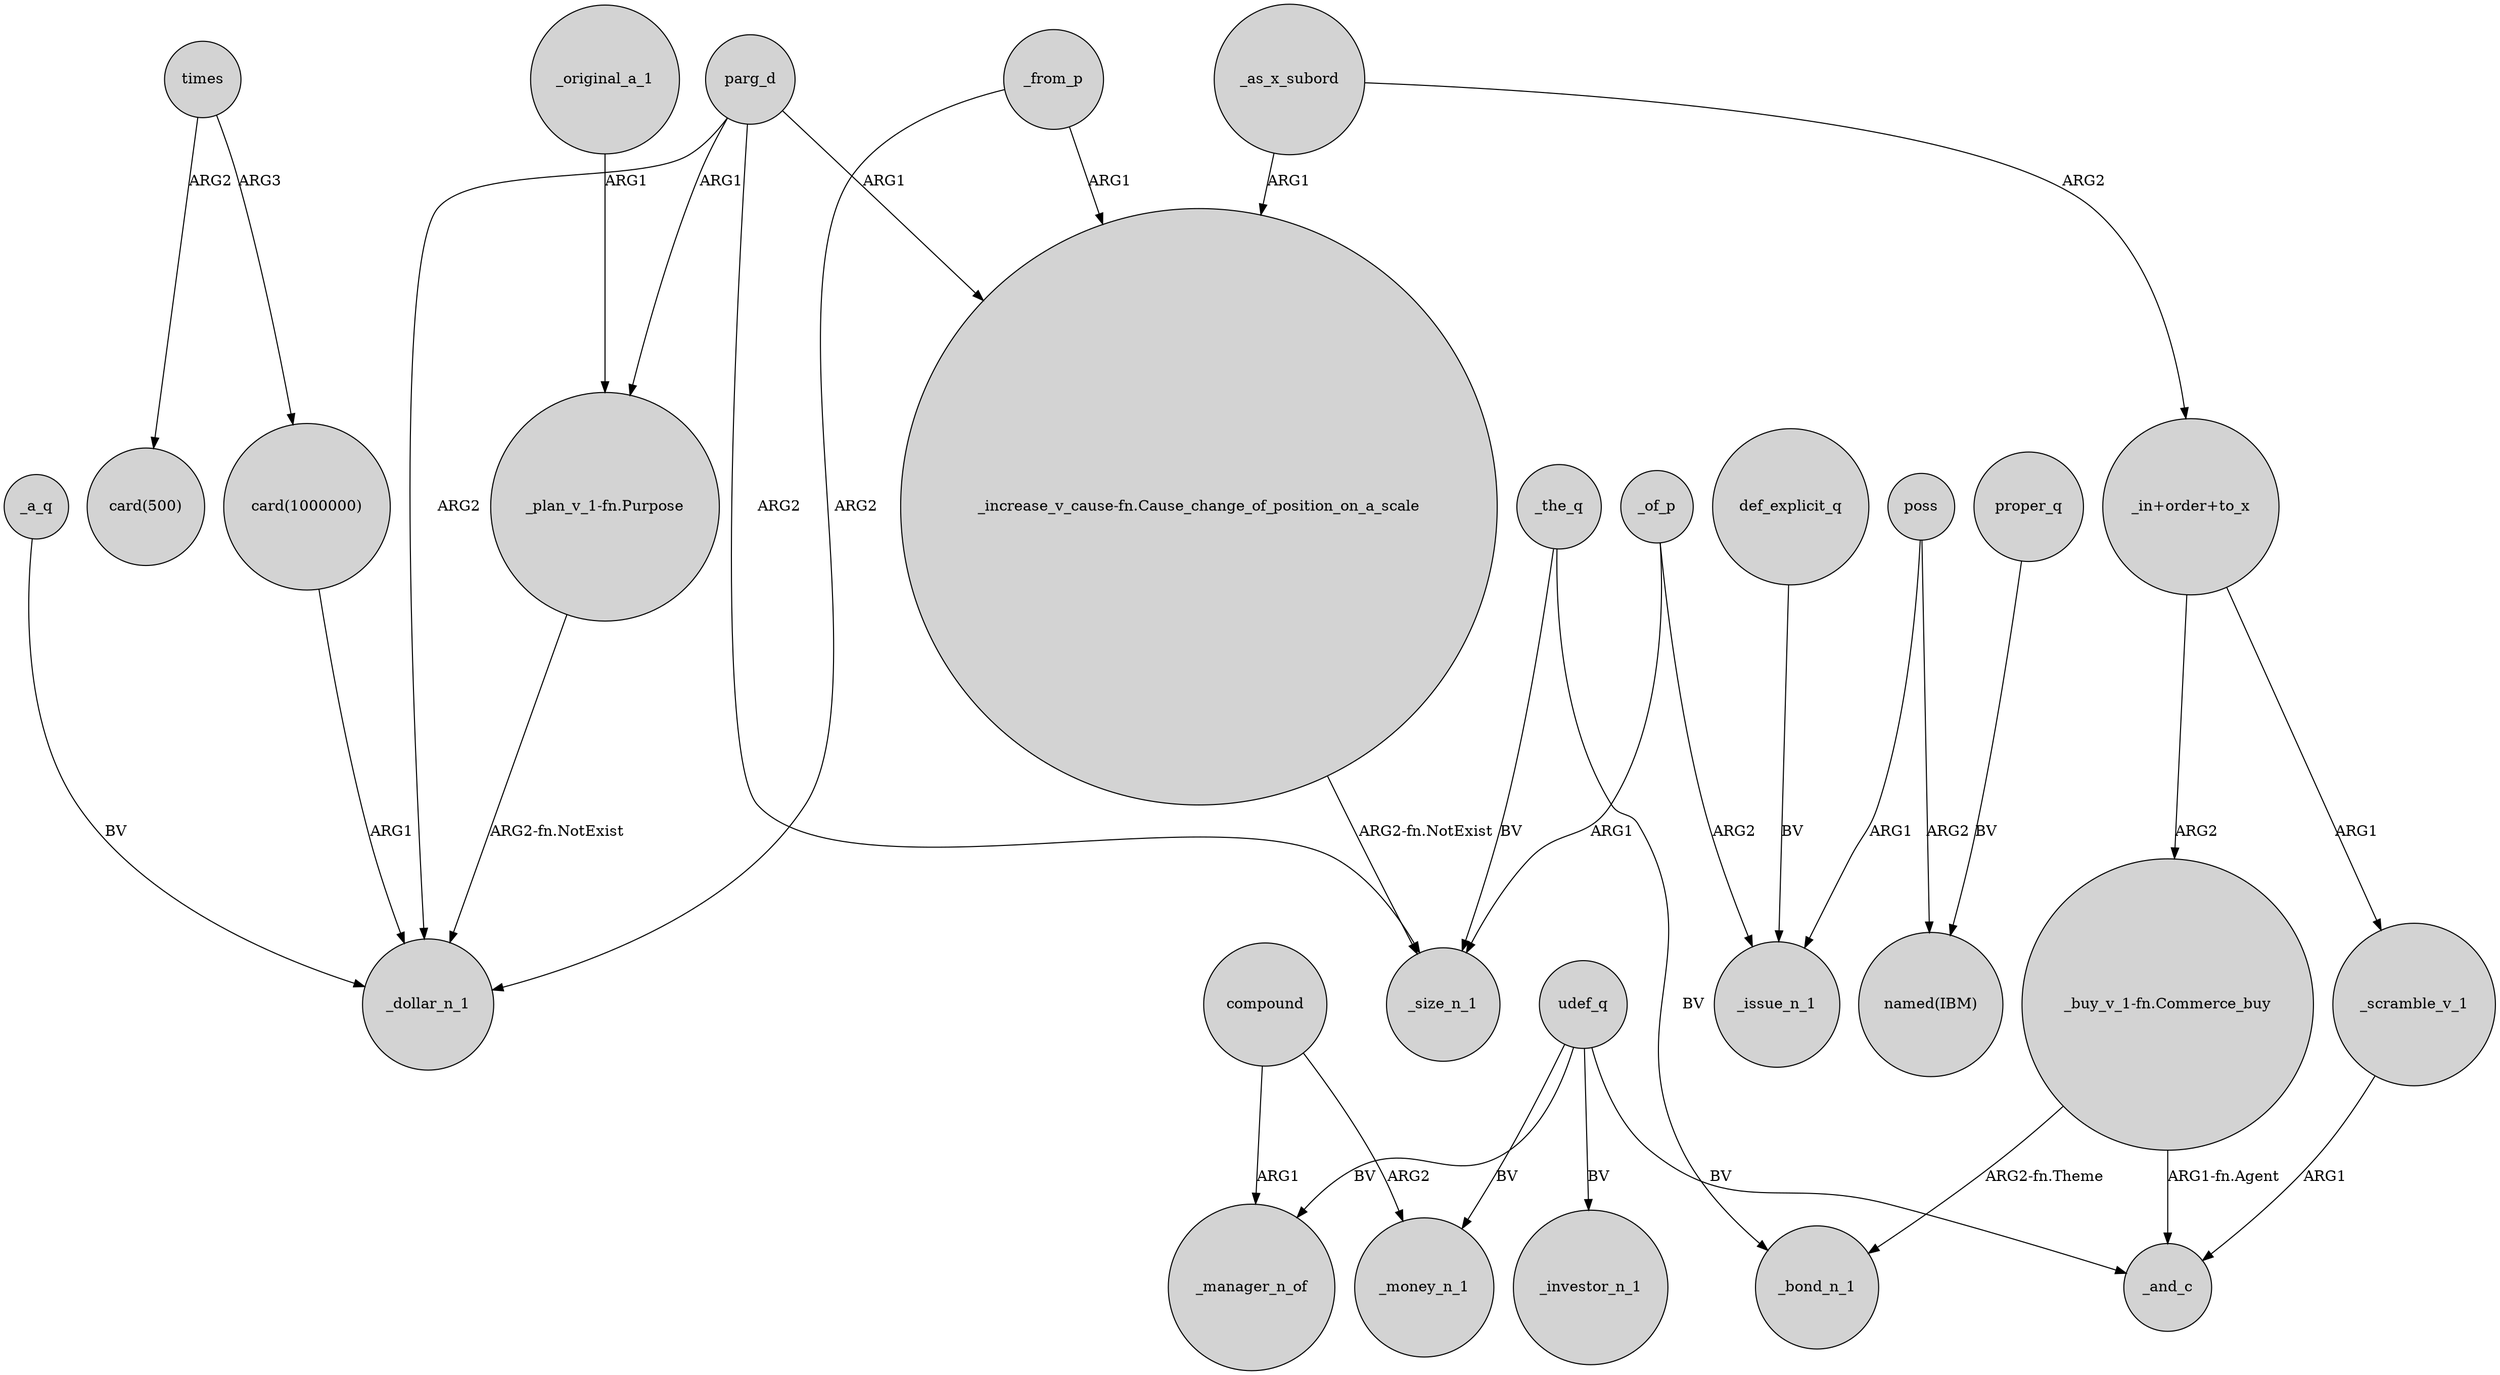 digraph {
	node [shape=circle style=filled]
	"card(1000000)" -> _dollar_n_1 [label=ARG1]
	udef_q -> _money_n_1 [label=BV]
	_the_q -> _size_n_1 [label=BV]
	compound -> _manager_n_of [label=ARG1]
	def_explicit_q -> _issue_n_1 [label=BV]
	udef_q -> _investor_n_1 [label=BV]
	_of_p -> _issue_n_1 [label=ARG2]
	"_in+order+to_x" -> "_buy_v_1-fn.Commerce_buy" [label=ARG2]
	"_buy_v_1-fn.Commerce_buy" -> _and_c [label="ARG1-fn.Agent"]
	_scramble_v_1 -> _and_c [label=ARG1]
	_as_x_subord -> "_in+order+to_x" [label=ARG2]
	parg_d -> "_increase_v_cause-fn.Cause_change_of_position_on_a_scale" [label=ARG1]
	parg_d -> _size_n_1 [label=ARG2]
	proper_q -> "named(IBM)" [label=BV]
	"_in+order+to_x" -> _scramble_v_1 [label=ARG1]
	_a_q -> _dollar_n_1 [label=BV]
	_of_p -> _size_n_1 [label=ARG1]
	_from_p -> "_increase_v_cause-fn.Cause_change_of_position_on_a_scale" [label=ARG1]
	_original_a_1 -> "_plan_v_1-fn.Purpose" [label=ARG1]
	compound -> _money_n_1 [label=ARG2]
	times -> "card(1000000)" [label=ARG3]
	times -> "card(500)" [label=ARG2]
	_the_q -> _bond_n_1 [label=BV]
	"_buy_v_1-fn.Commerce_buy" -> _bond_n_1 [label="ARG2-fn.Theme"]
	parg_d -> "_plan_v_1-fn.Purpose" [label=ARG1]
	poss -> _issue_n_1 [label=ARG1]
	udef_q -> _manager_n_of [label=BV]
	poss -> "named(IBM)" [label=ARG2]
	parg_d -> _dollar_n_1 [label=ARG2]
	_as_x_subord -> "_increase_v_cause-fn.Cause_change_of_position_on_a_scale" [label=ARG1]
	"_plan_v_1-fn.Purpose" -> _dollar_n_1 [label="ARG2-fn.NotExist"]
	_from_p -> _dollar_n_1 [label=ARG2]
	udef_q -> _and_c [label=BV]
	"_increase_v_cause-fn.Cause_change_of_position_on_a_scale" -> _size_n_1 [label="ARG2-fn.NotExist"]
}
